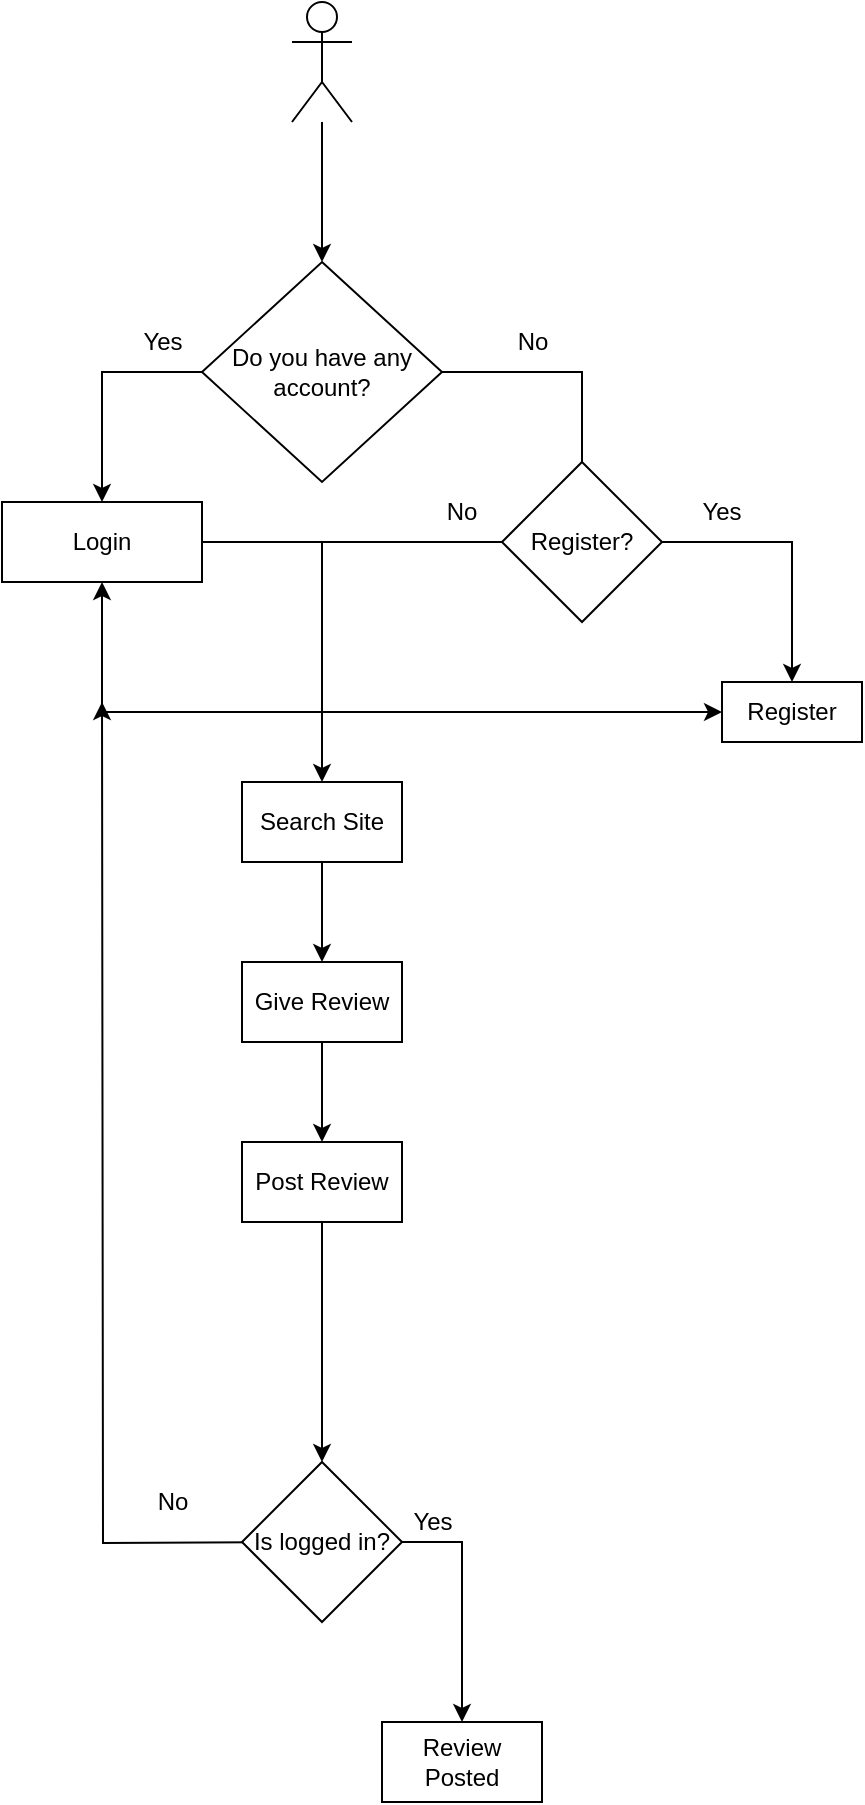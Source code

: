 <mxfile version="15.6.0" type="device"><diagram id="RTmhaxf1HAxP2Cuux1Lw" name="Page-1"><mxGraphModel dx="981" dy="527" grid="1" gridSize="10" guides="1" tooltips="1" connect="1" arrows="1" fold="1" page="1" pageScale="1" pageWidth="850" pageHeight="1100" math="0" shadow="0"><root><mxCell id="0"/><mxCell id="1" parent="0"/><mxCell id="VpUky8le7ww4yNEXM02V-5" value="" style="edgeStyle=orthogonalEdgeStyle;rounded=0;orthogonalLoop=1;jettySize=auto;html=1;" edge="1" parent="1" source="VpUky8le7ww4yNEXM02V-1" target="VpUky8le7ww4yNEXM02V-3"><mxGeometry relative="1" as="geometry"><Array as="points"><mxPoint x="350" y="130"/><mxPoint x="350" y="130"/></Array></mxGeometry></mxCell><mxCell id="VpUky8le7ww4yNEXM02V-1" value="&amp;nbsp;" style="shape=umlActor;verticalLabelPosition=bottom;verticalAlign=top;html=1;outlineConnect=0;" vertex="1" parent="1"><mxGeometry x="335" y="50" width="30" height="60" as="geometry"/></mxCell><mxCell id="VpUky8le7ww4yNEXM02V-3" value="Do you have any account?" style="rhombus;whiteSpace=wrap;html=1;" vertex="1" parent="1"><mxGeometry x="290" y="180" width="120" height="110" as="geometry"/></mxCell><mxCell id="VpUky8le7ww4yNEXM02V-51" style="edgeStyle=orthogonalEdgeStyle;rounded=0;orthogonalLoop=1;jettySize=auto;html=1;entryX=0.5;entryY=0;entryDx=0;entryDy=0;" edge="1" parent="1" source="VpUky8le7ww4yNEXM02V-6" target="VpUky8le7ww4yNEXM02V-31"><mxGeometry relative="1" as="geometry"><mxPoint x="320" y="340.0" as="targetPoint"/></mxGeometry></mxCell><mxCell id="VpUky8le7ww4yNEXM02V-6" value="Login" style="rounded=0;whiteSpace=wrap;html=1;" vertex="1" parent="1"><mxGeometry x="190" y="300" width="100" height="40" as="geometry"/></mxCell><mxCell id="VpUky8le7ww4yNEXM02V-12" value="" style="endArrow=classic;html=1;rounded=0;entryX=0.5;entryY=0;entryDx=0;entryDy=0;" edge="1" parent="1" source="VpUky8le7ww4yNEXM02V-3" target="VpUky8le7ww4yNEXM02V-6"><mxGeometry width="50" height="50" relative="1" as="geometry"><mxPoint x="450" y="310" as="sourcePoint"/><mxPoint x="500" y="260" as="targetPoint"/><Array as="points"><mxPoint x="240" y="235"/></Array></mxGeometry></mxCell><mxCell id="VpUky8le7ww4yNEXM02V-15" value="Yes&lt;br&gt;" style="text;html=1;align=center;verticalAlign=middle;resizable=0;points=[];autosize=1;strokeColor=none;fillColor=none;" vertex="1" parent="1"><mxGeometry x="250" y="210" width="40" height="20" as="geometry"/></mxCell><mxCell id="VpUky8le7ww4yNEXM02V-21" value="No" style="text;html=1;align=center;verticalAlign=middle;resizable=0;points=[];autosize=1;strokeColor=none;fillColor=none;" vertex="1" parent="1"><mxGeometry x="440" y="210" width="30" height="20" as="geometry"/></mxCell><mxCell id="VpUky8le7ww4yNEXM02V-53" style="edgeStyle=orthogonalEdgeStyle;rounded=0;orthogonalLoop=1;jettySize=auto;html=1;entryX=0.5;entryY=0;entryDx=0;entryDy=0;" edge="1" parent="1" source="VpUky8le7ww4yNEXM02V-31" target="VpUky8le7ww4yNEXM02V-50"><mxGeometry relative="1" as="geometry"/></mxCell><mxCell id="VpUky8le7ww4yNEXM02V-31" value="Search Site" style="rounded=0;whiteSpace=wrap;html=1;" vertex="1" parent="1"><mxGeometry x="310" y="440" width="80" height="40" as="geometry"/></mxCell><mxCell id="VpUky8le7ww4yNEXM02V-45" style="edgeStyle=orthogonalEdgeStyle;rounded=0;orthogonalLoop=1;jettySize=auto;html=1;entryX=0.5;entryY=0;entryDx=0;entryDy=0;" edge="1" parent="1" source="VpUky8le7ww4yNEXM02V-40" target="VpUky8le7ww4yNEXM02V-44"><mxGeometry relative="1" as="geometry"/></mxCell><mxCell id="VpUky8le7ww4yNEXM02V-43" value="No" style="text;html=1;strokeColor=none;fillColor=none;align=center;verticalAlign=middle;whiteSpace=wrap;rounded=0;" vertex="1" parent="1"><mxGeometry x="390" y="290" width="60" height="30" as="geometry"/></mxCell><mxCell id="VpUky8le7ww4yNEXM02V-44" value="Register" style="rounded=0;whiteSpace=wrap;html=1;" vertex="1" parent="1"><mxGeometry x="550" y="390" width="70" height="30" as="geometry"/></mxCell><mxCell id="VpUky8le7ww4yNEXM02V-40" value="Register?" style="rhombus;whiteSpace=wrap;html=1;" vertex="1" parent="1"><mxGeometry x="440" y="280" width="80" height="80" as="geometry"/></mxCell><mxCell id="VpUky8le7ww4yNEXM02V-47" value="" style="edgeStyle=orthogonalEdgeStyle;rounded=0;orthogonalLoop=1;jettySize=auto;html=1;entryX=0.5;entryY=0;entryDx=0;entryDy=0;exitX=1;exitY=0.5;exitDx=0;exitDy=0;endArrow=none;" edge="1" parent="1" source="VpUky8le7ww4yNEXM02V-3" target="VpUky8le7ww4yNEXM02V-40"><mxGeometry relative="1" as="geometry"><mxPoint x="410" y="235.0" as="sourcePoint"/><mxPoint x="480" y="300.0" as="targetPoint"/><Array as="points"/></mxGeometry></mxCell><mxCell id="VpUky8le7ww4yNEXM02V-48" value="Yes" style="text;html=1;strokeColor=none;fillColor=none;align=center;verticalAlign=middle;whiteSpace=wrap;rounded=0;" vertex="1" parent="1"><mxGeometry x="520" y="290" width="60" height="30" as="geometry"/></mxCell><mxCell id="VpUky8le7ww4yNEXM02V-56" style="edgeStyle=orthogonalEdgeStyle;rounded=0;orthogonalLoop=1;jettySize=auto;html=1;entryX=0.5;entryY=0;entryDx=0;entryDy=0;" edge="1" parent="1" source="VpUky8le7ww4yNEXM02V-50" target="VpUky8le7ww4yNEXM02V-55"><mxGeometry relative="1" as="geometry"/></mxCell><mxCell id="VpUky8le7ww4yNEXM02V-50" value="Give Review" style="rounded=0;whiteSpace=wrap;html=1;" vertex="1" parent="1"><mxGeometry x="310" y="530" width="80" height="40" as="geometry"/></mxCell><mxCell id="VpUky8le7ww4yNEXM02V-52" value="" style="endArrow=none;html=1;rounded=0;entryX=0;entryY=0.5;entryDx=0;entryDy=0;" edge="1" parent="1" target="VpUky8le7ww4yNEXM02V-40"><mxGeometry width="50" height="50" relative="1" as="geometry"><mxPoint x="350" y="320" as="sourcePoint"/><mxPoint x="500" y="450" as="targetPoint"/><Array as="points"><mxPoint x="400" y="320"/></Array></mxGeometry></mxCell><mxCell id="VpUky8le7ww4yNEXM02V-59" style="edgeStyle=orthogonalEdgeStyle;rounded=0;orthogonalLoop=1;jettySize=auto;html=1;entryX=0.5;entryY=0;entryDx=0;entryDy=0;" edge="1" parent="1" source="VpUky8le7ww4yNEXM02V-55" target="VpUky8le7ww4yNEXM02V-66"><mxGeometry relative="1" as="geometry"><mxPoint x="350" y="785" as="targetPoint"/></mxGeometry></mxCell><mxCell id="VpUky8le7ww4yNEXM02V-55" value="Post Review" style="rounded=0;whiteSpace=wrap;html=1;" vertex="1" parent="1"><mxGeometry x="310" y="620" width="80" height="40" as="geometry"/></mxCell><mxCell id="VpUky8le7ww4yNEXM02V-57" value="Review Posted&lt;br&gt;" style="rounded=0;whiteSpace=wrap;html=1;" vertex="1" parent="1"><mxGeometry x="380" y="910" width="80" height="40" as="geometry"/></mxCell><mxCell id="VpUky8le7ww4yNEXM02V-62" style="edgeStyle=orthogonalEdgeStyle;rounded=0;orthogonalLoop=1;jettySize=auto;html=1;" edge="1" parent="1"><mxGeometry relative="1" as="geometry"><mxPoint x="240" y="400.0" as="targetPoint"/><mxPoint x="330.004" y="820.006" as="sourcePoint"/></mxGeometry></mxCell><mxCell id="VpUky8le7ww4yNEXM02V-63" style="edgeStyle=orthogonalEdgeStyle;rounded=0;orthogonalLoop=1;jettySize=auto;html=1;exitX=1;exitY=0.5;exitDx=0;exitDy=0;" edge="1" parent="1" source="VpUky8le7ww4yNEXM02V-66" target="VpUky8le7ww4yNEXM02V-57"><mxGeometry relative="1" as="geometry"><mxPoint x="350" y="855" as="sourcePoint"/></mxGeometry></mxCell><mxCell id="VpUky8le7ww4yNEXM02V-61" value="" style="endArrow=classic;startArrow=classic;html=1;rounded=0;exitX=0.5;exitY=1;exitDx=0;exitDy=0;" edge="1" parent="1" source="VpUky8le7ww4yNEXM02V-6"><mxGeometry width="50" height="50" relative="1" as="geometry"><mxPoint x="450" y="490" as="sourcePoint"/><mxPoint x="550" y="405" as="targetPoint"/><Array as="points"><mxPoint x="240" y="405"/></Array></mxGeometry></mxCell><mxCell id="VpUky8le7ww4yNEXM02V-64" value="No" style="text;html=1;align=center;verticalAlign=middle;resizable=0;points=[];autosize=1;strokeColor=none;fillColor=none;" vertex="1" parent="1"><mxGeometry x="260" y="790" width="30" height="20" as="geometry"/></mxCell><mxCell id="VpUky8le7ww4yNEXM02V-65" value="Yes" style="text;html=1;align=center;verticalAlign=middle;resizable=0;points=[];autosize=1;strokeColor=none;fillColor=none;rotation=0;" vertex="1" parent="1"><mxGeometry x="385" y="800" width="40" height="20" as="geometry"/></mxCell><mxCell id="VpUky8le7ww4yNEXM02V-66" value="Is logged in?" style="rhombus;whiteSpace=wrap;html=1;" vertex="1" parent="1"><mxGeometry x="310" y="780" width="80" height="80" as="geometry"/></mxCell></root></mxGraphModel></diagram></mxfile>